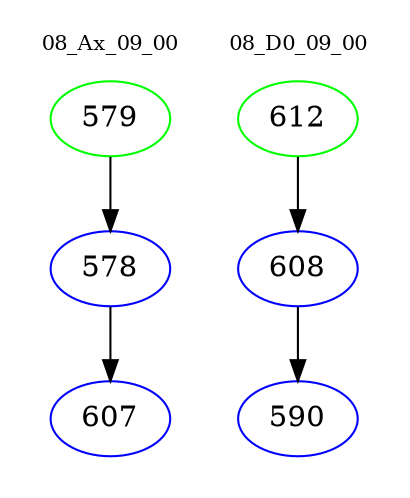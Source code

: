 digraph{
subgraph cluster_0 {
color = white
label = "08_Ax_09_00";
fontsize=10;
T0_579 [label="579", color="green"]
T0_579 -> T0_578 [color="black"]
T0_578 [label="578", color="blue"]
T0_578 -> T0_607 [color="black"]
T0_607 [label="607", color="blue"]
}
subgraph cluster_1 {
color = white
label = "08_D0_09_00";
fontsize=10;
T1_612 [label="612", color="green"]
T1_612 -> T1_608 [color="black"]
T1_608 [label="608", color="blue"]
T1_608 -> T1_590 [color="black"]
T1_590 [label="590", color="blue"]
}
}
